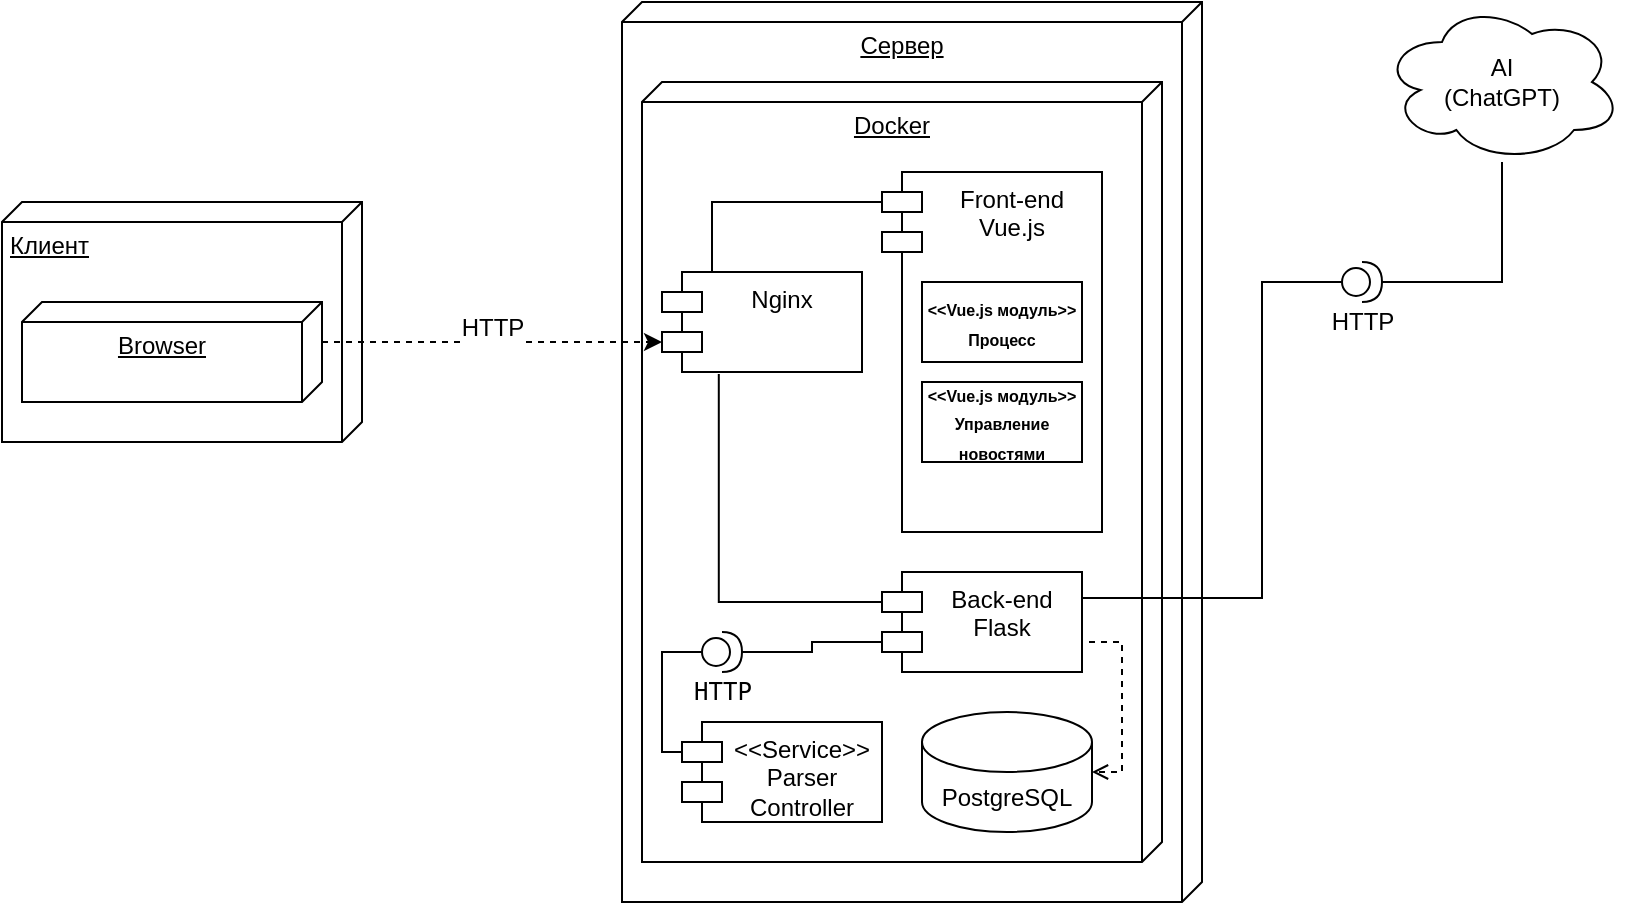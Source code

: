 <mxfile version="22.1.7" type="device">
  <diagram name="Page-1" id="jvXpW6k17Gj8lsHadBp3">
    <mxGraphModel dx="819" dy="451" grid="1" gridSize="10" guides="1" tooltips="1" connect="1" arrows="1" fold="1" page="1" pageScale="1" pageWidth="850" pageHeight="1100" math="0" shadow="0">
      <root>
        <mxCell id="0" />
        <mxCell id="1" parent="0" />
        <mxCell id="1jfbzJ_kUJNFtccPclfw-7" value="Клиент" style="verticalAlign=top;align=left;spacingTop=8;spacingLeft=2;spacingRight=12;shape=cube;size=10;direction=south;fontStyle=4;html=1;whiteSpace=wrap;" parent="1" vertex="1">
          <mxGeometry x="230" y="340" width="180" height="120" as="geometry" />
        </mxCell>
        <mxCell id="1jfbzJ_kUJNFtccPclfw-9" value="&lt;div align=&quot;justify&quot;&gt;Browser&lt;/div&gt;" style="verticalAlign=top;align=center;spacingTop=8;spacingLeft=2;spacingRight=12;shape=cube;size=10;direction=south;fontStyle=4;html=1;whiteSpace=wrap;" parent="1" vertex="1">
          <mxGeometry x="240" y="390" width="150" height="50" as="geometry" />
        </mxCell>
        <mxCell id="1jfbzJ_kUJNFtccPclfw-10" value="Сервер" style="verticalAlign=top;align=center;spacingTop=8;spacingLeft=2;spacingRight=12;shape=cube;size=10;direction=south;fontStyle=4;html=1;whiteSpace=wrap;" parent="1" vertex="1">
          <mxGeometry x="540" y="240" width="290" height="450" as="geometry" />
        </mxCell>
        <mxCell id="1jfbzJ_kUJNFtccPclfw-12" value="&lt;div align=&quot;center&quot;&gt;Docker&lt;/div&gt;" style="verticalAlign=top;align=center;spacingTop=8;spacingLeft=2;spacingRight=12;shape=cube;size=10;direction=south;fontStyle=4;html=1;whiteSpace=wrap;" parent="1" vertex="1">
          <mxGeometry x="550" y="280" width="260" height="390" as="geometry" />
        </mxCell>
        <mxCell id="1jfbzJ_kUJNFtccPclfw-11" value="&lt;div&gt;Back-end&lt;/div&gt;&lt;div&gt;Flask&lt;br&gt;&lt;/div&gt;" style="shape=module;align=left;spacingLeft=20;align=center;verticalAlign=top;whiteSpace=wrap;html=1;" parent="1" vertex="1">
          <mxGeometry x="670" y="525" width="100" height="50" as="geometry" />
        </mxCell>
        <mxCell id="1jfbzJ_kUJNFtccPclfw-13" value="PostgreSQL" style="shape=cylinder3;whiteSpace=wrap;html=1;boundedLbl=1;backgroundOutline=1;size=15;" parent="1" vertex="1">
          <mxGeometry x="690" y="595" width="85" height="60" as="geometry" />
        </mxCell>
        <mxCell id="1jfbzJ_kUJNFtccPclfw-14" value="&amp;lt;&amp;lt;Service&amp;gt;&amp;gt;&lt;br&gt;Parser Controller" style="shape=module;align=left;spacingLeft=20;align=center;verticalAlign=top;whiteSpace=wrap;html=1;" parent="1" vertex="1">
          <mxGeometry x="570" y="600" width="100" height="50" as="geometry" />
        </mxCell>
        <mxCell id="1jfbzJ_kUJNFtccPclfw-15" value="&lt;pre&gt;HTTP&lt;/pre&gt;" style="shape=providedRequiredInterface;html=1;verticalLabelPosition=bottom;sketch=0;" parent="1" vertex="1">
          <mxGeometry x="580" y="555" width="20" height="20" as="geometry" />
        </mxCell>
        <mxCell id="1jfbzJ_kUJNFtccPclfw-19" style="edgeStyle=orthogonalEdgeStyle;rounded=0;orthogonalLoop=1;jettySize=auto;html=1;entryX=1;entryY=0.5;entryDx=0;entryDy=0;entryPerimeter=0;exitX=1;exitY=0.75;exitDx=0;exitDy=0;dashed=1;endArrow=open;endFill=0;" parent="1" source="1jfbzJ_kUJNFtccPclfw-11" target="1jfbzJ_kUJNFtccPclfw-13" edge="1">
          <mxGeometry relative="1" as="geometry">
            <Array as="points">
              <mxPoint x="770" y="560" />
              <mxPoint x="790" y="560" />
              <mxPoint x="790" y="625" />
            </Array>
          </mxGeometry>
        </mxCell>
        <mxCell id="1jfbzJ_kUJNFtccPclfw-23" value="AI&lt;br&gt;(ChatGPT)" style="ellipse;shape=cloud;whiteSpace=wrap;html=1;" parent="1" vertex="1">
          <mxGeometry x="920" y="240" width="120" height="80" as="geometry" />
        </mxCell>
        <mxCell id="1jfbzJ_kUJNFtccPclfw-26" style="edgeStyle=orthogonalEdgeStyle;rounded=0;orthogonalLoop=1;jettySize=auto;html=1;entryX=1;entryY=0.25;entryDx=0;entryDy=0;endArrow=none;endFill=0;" parent="1" source="1jfbzJ_kUJNFtccPclfw-24" target="1jfbzJ_kUJNFtccPclfw-11" edge="1">
          <mxGeometry relative="1" as="geometry">
            <Array as="points">
              <mxPoint x="860" y="380" />
              <mxPoint x="860" y="538" />
              <mxPoint x="770" y="538" />
            </Array>
          </mxGeometry>
        </mxCell>
        <mxCell id="1jfbzJ_kUJNFtccPclfw-24" value="HTTP" style="shape=providedRequiredInterface;html=1;verticalLabelPosition=bottom;sketch=0;" parent="1" vertex="1">
          <mxGeometry x="900" y="370" width="20" height="20" as="geometry" />
        </mxCell>
        <mxCell id="1jfbzJ_kUJNFtccPclfw-25" style="edgeStyle=orthogonalEdgeStyle;rounded=0;orthogonalLoop=1;jettySize=auto;html=1;entryX=1;entryY=0.5;entryDx=0;entryDy=0;entryPerimeter=0;endArrow=none;endFill=0;" parent="1" source="1jfbzJ_kUJNFtccPclfw-23" target="1jfbzJ_kUJNFtccPclfw-24" edge="1">
          <mxGeometry relative="1" as="geometry" />
        </mxCell>
        <mxCell id="n6xtex88noyS8Qz01kfy-18" style="edgeStyle=orthogonalEdgeStyle;rounded=0;orthogonalLoop=1;jettySize=auto;html=1;endArrow=none;endFill=0;exitX=0;exitY=0;exitDx=0;exitDy=15;exitPerimeter=0;entryX=0.25;entryY=0;entryDx=0;entryDy=0;" parent="1" source="1jfbzJ_kUJNFtccPclfw-31" target="n6xtex88noyS8Qz01kfy-12" edge="1">
          <mxGeometry relative="1" as="geometry">
            <Array as="points">
              <mxPoint x="585" y="340" />
            </Array>
          </mxGeometry>
        </mxCell>
        <mxCell id="1jfbzJ_kUJNFtccPclfw-31" value="&lt;div&gt;Front-end&lt;/div&gt;&lt;div&gt;Vue.js&lt;/div&gt;" style="shape=module;align=left;spacingLeft=20;align=center;verticalAlign=top;whiteSpace=wrap;html=1;" parent="1" vertex="1">
          <mxGeometry x="670" y="325" width="110" height="180" as="geometry" />
        </mxCell>
        <mxCell id="1jfbzJ_kUJNFtccPclfw-35" value="&lt;font style=&quot;font-size: 12px;&quot;&gt;HTTP&lt;br&gt;&lt;br&gt;&lt;/font&gt;" style="edgeStyle=orthogonalEdgeStyle;rounded=0;orthogonalLoop=1;jettySize=auto;html=1;exitX=0;exitY=0;exitDx=20;exitDy=0;exitPerimeter=0;entryX=0;entryY=0;entryDx=0;entryDy=35;entryPerimeter=0;dashed=1;startArrow=none;startFill=0;" parent="1" source="1jfbzJ_kUJNFtccPclfw-9" target="n6xtex88noyS8Qz01kfy-12" edge="1">
          <mxGeometry relative="1" as="geometry" />
        </mxCell>
        <mxCell id="n6xtex88noyS8Qz01kfy-1" style="edgeStyle=orthogonalEdgeStyle;rounded=0;orthogonalLoop=1;jettySize=auto;html=1;entryX=0;entryY=0;entryDx=0;entryDy=35;entryPerimeter=0;endArrow=none;endFill=0;" parent="1" source="1jfbzJ_kUJNFtccPclfw-15" target="1jfbzJ_kUJNFtccPclfw-11" edge="1">
          <mxGeometry relative="1" as="geometry" />
        </mxCell>
        <mxCell id="n6xtex88noyS8Qz01kfy-2" style="edgeStyle=orthogonalEdgeStyle;rounded=0;orthogonalLoop=1;jettySize=auto;html=1;entryX=0;entryY=0;entryDx=0;entryDy=15;entryPerimeter=0;exitX=0;exitY=0.5;exitDx=0;exitDy=0;exitPerimeter=0;endArrow=none;endFill=0;" parent="1" source="1jfbzJ_kUJNFtccPclfw-15" target="1jfbzJ_kUJNFtccPclfw-14" edge="1">
          <mxGeometry relative="1" as="geometry">
            <Array as="points">
              <mxPoint x="560" y="565" />
              <mxPoint x="560" y="615" />
            </Array>
          </mxGeometry>
        </mxCell>
        <mxCell id="n6xtex88noyS8Qz01kfy-12" value="&lt;font style=&quot;&quot;&gt;Nginx&lt;br&gt;&lt;/font&gt;" style="shape=module;align=left;spacingLeft=20;align=center;verticalAlign=top;whiteSpace=wrap;html=1;" parent="1" vertex="1">
          <mxGeometry x="560" y="375" width="100" height="50" as="geometry" />
        </mxCell>
        <mxCell id="n6xtex88noyS8Qz01kfy-16" style="edgeStyle=orthogonalEdgeStyle;rounded=0;orthogonalLoop=1;jettySize=auto;html=1;endArrow=none;endFill=0;exitX=0.284;exitY=1.02;exitDx=0;exitDy=0;exitPerimeter=0;entryX=0;entryY=0;entryDx=0;entryDy=15;entryPerimeter=0;" parent="1" source="n6xtex88noyS8Qz01kfy-12" target="1jfbzJ_kUJNFtccPclfw-11" edge="1">
          <mxGeometry relative="1" as="geometry">
            <mxPoint x="610" y="535" as="targetPoint" />
          </mxGeometry>
        </mxCell>
        <mxCell id="6itr1kc1bouR8eltsIjD-2" value="&lt;b style=&quot;border-color: var(--border-color); font-size: 8px;&quot;&gt;&amp;lt;&amp;lt;Vue.js модуль&amp;gt;&amp;gt;&lt;br style=&quot;border-color: var(--border-color);&quot;&gt;Процесс&lt;/b&gt;" style="rounded=0;whiteSpace=wrap;html=1;" vertex="1" parent="1">
          <mxGeometry x="690" y="380" width="80" height="40" as="geometry" />
        </mxCell>
        <mxCell id="6itr1kc1bouR8eltsIjD-3" value="&lt;b style=&quot;border-color: var(--border-color); font-size: 8px;&quot;&gt;&amp;lt;&amp;lt;Vue.js модуль&amp;gt;&amp;gt;&lt;br style=&quot;border-color: var(--border-color);&quot;&gt;Управление новостями&lt;/b&gt;" style="rounded=0;whiteSpace=wrap;html=1;" vertex="1" parent="1">
          <mxGeometry x="690" y="430" width="80" height="40" as="geometry" />
        </mxCell>
      </root>
    </mxGraphModel>
  </diagram>
</mxfile>
